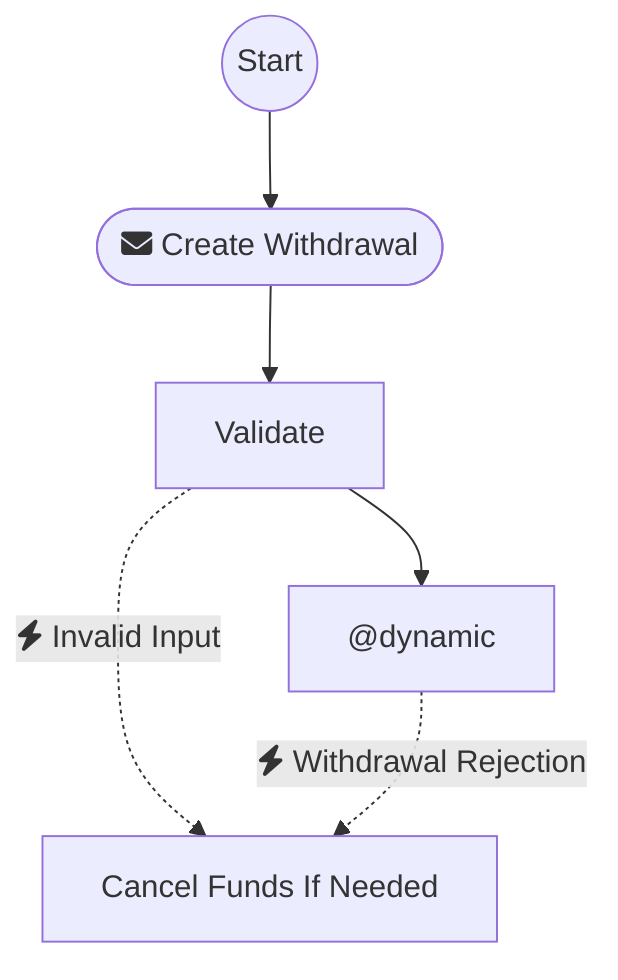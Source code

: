 flowchart TD
node0@{ shape: circle, label: "Start"}
node1@{ shape: stadium, label: "fa:fa-envelope Create Withdrawal"}
node0 --> node1
node2["Validate"]
node1 --> node2
node3["@dynamic"]
node2 --> node3
node4["Cancel Funds If Needed"]
node2 -.->|"fa:fa-bolt Invalid Input"| node4
node3 -.->|"fa:fa-bolt Withdrawal Rejection"| node4
classDef executed fill:#0e0
classDef checkpoint fill:transparent,stroke-dasharray:5 5,stroke:black
classDef checkpoint-executed fill:transparent,stroke-dasharray:5 5,stroke:#0e0